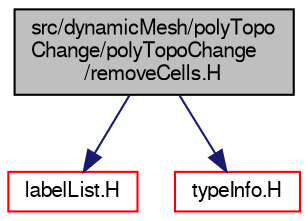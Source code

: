 digraph "src/dynamicMesh/polyTopoChange/polyTopoChange/removeCells.H"
{
  bgcolor="transparent";
  edge [fontname="FreeSans",fontsize="10",labelfontname="FreeSans",labelfontsize="10"];
  node [fontname="FreeSans",fontsize="10",shape=record];
  Node0 [label="src/dynamicMesh/polyTopo\lChange/polyTopoChange\l/removeCells.H",height=0.2,width=0.4,color="black", fillcolor="grey75", style="filled", fontcolor="black"];
  Node0 -> Node1 [color="midnightblue",fontsize="10",style="solid",fontname="FreeSans"];
  Node1 [label="labelList.H",height=0.2,width=0.4,color="red",URL="$a12380.html"];
  Node0 -> Node49 [color="midnightblue",fontsize="10",style="solid",fontname="FreeSans"];
  Node49 [label="typeInfo.H",height=0.2,width=0.4,color="red",URL="$a09341.html"];
}
